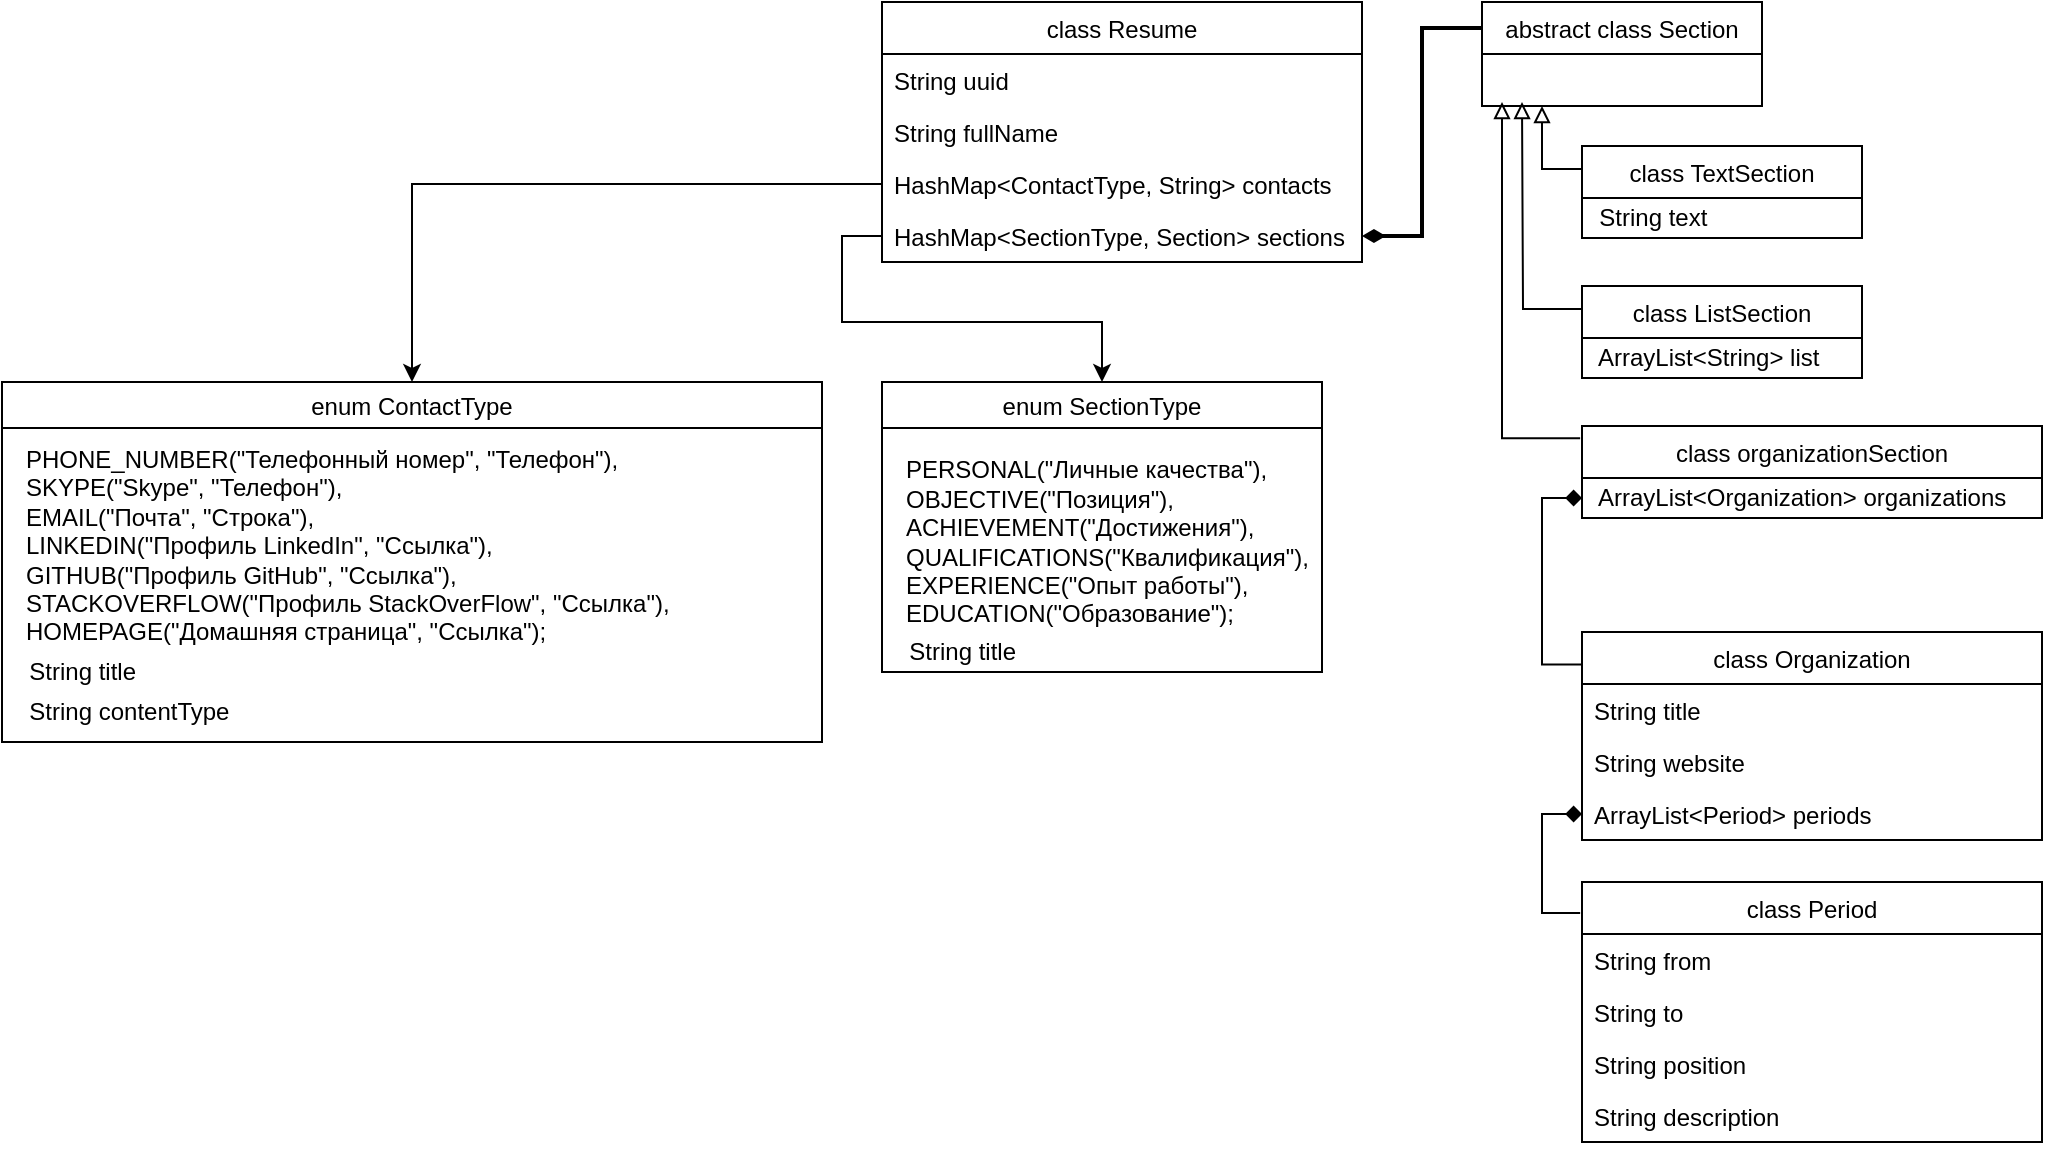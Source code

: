<mxfile version="18.1.1" type="github">
  <diagram name="Page-1" id="5f0bae14-7c28-e335-631c-24af17079c00">
    <mxGraphModel dx="1292" dy="706" grid="1" gridSize="10" guides="1" tooltips="1" connect="1" arrows="1" fold="1" page="1" pageScale="1" pageWidth="1100" pageHeight="850" background="none" math="0" shadow="0">
      <root>
        <mxCell id="0" />
        <mxCell id="1" parent="0" />
        <mxCell id="7Vg-eG6x40Z5Oe9UR-1z-1" value="class Resume" style="swimlane;fontStyle=0;childLayout=stackLayout;horizontal=1;startSize=26;fillColor=none;horizontalStack=0;resizeParent=1;resizeParentMax=0;resizeLast=0;collapsible=1;marginBottom=0;" parent="1" vertex="1">
          <mxGeometry x="480" y="80" width="240" height="130" as="geometry" />
        </mxCell>
        <mxCell id="7Vg-eG6x40Z5Oe9UR-1z-2" value="String uuid" style="text;strokeColor=none;fillColor=none;align=left;verticalAlign=top;spacingLeft=4;spacingRight=4;overflow=hidden;rotatable=0;points=[[0,0.5],[1,0.5]];portConstraint=eastwest;" parent="7Vg-eG6x40Z5Oe9UR-1z-1" vertex="1">
          <mxGeometry y="26" width="240" height="26" as="geometry" />
        </mxCell>
        <mxCell id="7Vg-eG6x40Z5Oe9UR-1z-3" value="String fullName" style="text;strokeColor=none;fillColor=none;align=left;verticalAlign=top;spacingLeft=4;spacingRight=4;overflow=hidden;rotatable=0;points=[[0,0.5],[1,0.5]];portConstraint=eastwest;" parent="7Vg-eG6x40Z5Oe9UR-1z-1" vertex="1">
          <mxGeometry y="52" width="240" height="26" as="geometry" />
        </mxCell>
        <mxCell id="7Vg-eG6x40Z5Oe9UR-1z-4" value="HashMap&lt;ContactType, String&gt; contacts" style="text;strokeColor=none;fillColor=none;align=left;verticalAlign=top;spacingLeft=4;spacingRight=4;overflow=hidden;rotatable=0;points=[[0,0.5],[1,0.5]];portConstraint=eastwest;" parent="7Vg-eG6x40Z5Oe9UR-1z-1" vertex="1">
          <mxGeometry y="78" width="240" height="26" as="geometry" />
        </mxCell>
        <mxCell id="7Vg-eG6x40Z5Oe9UR-1z-5" value="HashMap&lt;SectionType, Section&gt; sections" style="text;strokeColor=none;fillColor=none;align=left;verticalAlign=top;spacingLeft=4;spacingRight=4;overflow=hidden;rotatable=0;points=[[0,0.5],[1,0.5]];portConstraint=eastwest;" parent="7Vg-eG6x40Z5Oe9UR-1z-1" vertex="1">
          <mxGeometry y="104" width="240" height="26" as="geometry" />
        </mxCell>
        <mxCell id="7Vg-eG6x40Z5Oe9UR-1z-6" value="enum SectionType" style="swimlane;fontStyle=0" parent="1" vertex="1">
          <mxGeometry x="480" y="270" width="220" height="145" as="geometry" />
        </mxCell>
        <mxCell id="7Vg-eG6x40Z5Oe9UR-1z-9" value="&lt;div&gt;PERSONAL(&quot;Личные качества&quot;),&lt;/div&gt;&lt;div&gt;OBJECTIVE(&quot;Позиция&quot;),&lt;/div&gt;&lt;div&gt;ACHIEVEMENT(&quot;Достижения&quot;),&lt;/div&gt;&lt;div&gt;QUALIFICATIONS(&quot;Квалификация&quot;),&lt;/div&gt;&lt;div&gt;EXPERIENCE(&quot;Опыт работы&quot;),&lt;/div&gt;&lt;div&gt;EDUCATION(&quot;Образование&quot;);&lt;/div&gt;" style="text;html=1;align=left;verticalAlign=middle;resizable=0;points=[];autosize=1;strokeColor=none;fillColor=none;" parent="7Vg-eG6x40Z5Oe9UR-1z-6" vertex="1">
          <mxGeometry x="10" y="35" width="220" height="90" as="geometry" />
        </mxCell>
        <mxCell id="7Vg-eG6x40Z5Oe9UR-1z-28" value="&amp;nbsp; String title" style="text;html=1;align=left;verticalAlign=middle;resizable=0;points=[];autosize=1;strokeColor=none;fillColor=none;" parent="7Vg-eG6x40Z5Oe9UR-1z-6" vertex="1">
          <mxGeometry x="5" y="125" width="80" height="20" as="geometry" />
        </mxCell>
        <mxCell id="RX78ahUBqozhJ8BlPkfB-3" style="edgeStyle=orthogonalEdgeStyle;rounded=0;orthogonalLoop=1;jettySize=auto;html=1;exitX=0;exitY=0.25;exitDx=0;exitDy=0;entryX=1;entryY=0.5;entryDx=0;entryDy=0;endArrow=diamondThin;endFill=1;strokeWidth=2;" parent="1" source="7Vg-eG6x40Z5Oe9UR-1z-11" target="7Vg-eG6x40Z5Oe9UR-1z-5" edge="1">
          <mxGeometry relative="1" as="geometry" />
        </mxCell>
        <mxCell id="7Vg-eG6x40Z5Oe9UR-1z-11" value="abstract class Section" style="swimlane;fontStyle=0;childLayout=stackLayout;horizontal=1;startSize=26;fillColor=none;horizontalStack=0;resizeParent=1;resizeParentMax=0;resizeLast=0;collapsible=1;marginBottom=0;" parent="1" vertex="1">
          <mxGeometry x="780" y="80" width="140" height="52" as="geometry">
            <mxRectangle x="470" y="70" width="120" height="26" as="alternateBounds" />
          </mxGeometry>
        </mxCell>
        <mxCell id="7Vg-eG6x40Z5Oe9UR-1z-15" value="class TextSection" style="swimlane;fontStyle=0;childLayout=stackLayout;horizontal=1;startSize=26;fillColor=none;horizontalStack=0;resizeParent=1;resizeParentMax=0;resizeLast=0;collapsible=1;marginBottom=0;" parent="1" vertex="1">
          <mxGeometry x="830" y="152" width="140" height="46" as="geometry" />
        </mxCell>
        <mxCell id="7Vg-eG6x40Z5Oe9UR-1z-23" value="&amp;nbsp; String text" style="text;html=1;align=left;verticalAlign=middle;resizable=0;points=[];autosize=1;strokeColor=none;fillColor=none;" parent="7Vg-eG6x40Z5Oe9UR-1z-15" vertex="1">
          <mxGeometry y="26" width="140" height="20" as="geometry" />
        </mxCell>
        <mxCell id="7Vg-eG6x40Z5Oe9UR-1z-16" value="class ListSection" style="swimlane;fontStyle=0;childLayout=stackLayout;horizontal=1;startSize=26;fillColor=none;horizontalStack=0;resizeParent=1;resizeParentMax=0;resizeLast=0;collapsible=1;marginBottom=0;" parent="1" vertex="1">
          <mxGeometry x="830" y="222" width="140" height="46" as="geometry" />
        </mxCell>
        <mxCell id="7Vg-eG6x40Z5Oe9UR-1z-22" value="&amp;nbsp; ArrayList&amp;lt;String&amp;gt; list" style="text;html=1;align=left;verticalAlign=middle;resizable=0;points=[];autosize=1;strokeColor=none;fillColor=none;" parent="7Vg-eG6x40Z5Oe9UR-1z-16" vertex="1">
          <mxGeometry y="26" width="140" height="20" as="geometry" />
        </mxCell>
        <mxCell id="7Vg-eG6x40Z5Oe9UR-1z-17" value="class organizationSection" style="swimlane;fontStyle=0;childLayout=stackLayout;horizontal=1;startSize=26;fillColor=none;horizontalStack=0;resizeParent=1;resizeParentMax=0;resizeLast=0;collapsible=1;marginBottom=0;" parent="1" vertex="1">
          <mxGeometry x="830" y="292" width="230" height="46" as="geometry" />
        </mxCell>
        <mxCell id="7Vg-eG6x40Z5Oe9UR-1z-18" value="&amp;nbsp; ArrayList&amp;lt;Organization&amp;gt; organizations" style="text;html=1;align=left;verticalAlign=middle;resizable=0;points=[];autosize=1;strokeColor=none;fillColor=none;" parent="7Vg-eG6x40Z5Oe9UR-1z-17" vertex="1">
          <mxGeometry y="26" width="230" height="20" as="geometry" />
        </mxCell>
        <mxCell id="7Vg-eG6x40Z5Oe9UR-1z-24" style="edgeStyle=orthogonalEdgeStyle;rounded=0;orthogonalLoop=1;jettySize=auto;html=1;endArrow=block;endFill=0;exitX=0;exitY=0.25;exitDx=0;exitDy=0;" parent="1" source="7Vg-eG6x40Z5Oe9UR-1z-15" edge="1">
          <mxGeometry relative="1" as="geometry">
            <mxPoint x="810" y="132" as="targetPoint" />
          </mxGeometry>
        </mxCell>
        <mxCell id="7Vg-eG6x40Z5Oe9UR-1z-25" style="edgeStyle=orthogonalEdgeStyle;rounded=0;orthogonalLoop=1;jettySize=auto;html=1;endArrow=block;endFill=0;exitX=0;exitY=0.25;exitDx=0;exitDy=0;" parent="1" source="7Vg-eG6x40Z5Oe9UR-1z-16" edge="1">
          <mxGeometry relative="1" as="geometry">
            <mxPoint x="800" y="130" as="targetPoint" />
          </mxGeometry>
        </mxCell>
        <mxCell id="7Vg-eG6x40Z5Oe9UR-1z-26" style="edgeStyle=orthogonalEdgeStyle;rounded=0;orthogonalLoop=1;jettySize=auto;html=1;endArrow=block;endFill=0;exitX=-0.004;exitY=0.132;exitDx=0;exitDy=0;exitPerimeter=0;" parent="1" source="7Vg-eG6x40Z5Oe9UR-1z-17" edge="1">
          <mxGeometry relative="1" as="geometry">
            <mxPoint x="790" y="130" as="targetPoint" />
            <Array as="points">
              <mxPoint x="790" y="298" />
            </Array>
          </mxGeometry>
        </mxCell>
        <mxCell id="7Vg-eG6x40Z5Oe9UR-1z-34" value="enum ContactType" style="swimlane;fontStyle=0" parent="1" vertex="1">
          <mxGeometry x="40" y="270" width="410" height="180" as="geometry" />
        </mxCell>
        <mxCell id="7Vg-eG6x40Z5Oe9UR-1z-36" value="&amp;nbsp; String title" style="text;html=1;align=left;verticalAlign=middle;resizable=0;points=[];autosize=1;strokeColor=none;fillColor=none;" parent="7Vg-eG6x40Z5Oe9UR-1z-34" vertex="1">
          <mxGeometry x="5" y="135" width="80" height="20" as="geometry" />
        </mxCell>
        <mxCell id="7Vg-eG6x40Z5Oe9UR-1z-37" value="&amp;nbsp; String contentType" style="text;html=1;align=left;verticalAlign=middle;resizable=0;points=[];autosize=1;strokeColor=none;fillColor=none;" parent="7Vg-eG6x40Z5Oe9UR-1z-34" vertex="1">
          <mxGeometry x="5" y="155" width="120" height="20" as="geometry" />
        </mxCell>
        <mxCell id="7Vg-eG6x40Z5Oe9UR-1z-40" value="PHONE_NUMBER(&quot;Телефонный номер&quot;, &quot;Телефон&quot;),&lt;br&gt;    SKYPE(&quot;Skype&quot;, &quot;Телефон&quot;),&lt;br&gt;    EMAIL(&quot;Почта&quot;, &quot;Строка&quot;),&lt;br&gt;    LINKEDIN(&quot;Профиль LinkedIn&quot;, &quot;Ссылка&quot;),&lt;br&gt;    GITHUB(&quot;Профиль GitHub&quot;, &quot;Ссылка&quot;),&lt;br&gt;    STACKOVERFLOW(&quot;Профиль StackOverFlow&quot;, &quot;Ссылка&quot;),&lt;br&gt;    HOMEPAGE(&quot;Домашняя страница&quot;, &quot;Ссылка&quot;);" style="text;whiteSpace=wrap;html=1;" parent="7Vg-eG6x40Z5Oe9UR-1z-34" vertex="1">
          <mxGeometry x="10" y="25" width="400" height="110" as="geometry" />
        </mxCell>
        <mxCell id="RX78ahUBqozhJ8BlPkfB-1" style="edgeStyle=orthogonalEdgeStyle;rounded=0;orthogonalLoop=1;jettySize=auto;html=1;exitX=0;exitY=0.5;exitDx=0;exitDy=0;entryX=0.5;entryY=0;entryDx=0;entryDy=0;" parent="1" source="7Vg-eG6x40Z5Oe9UR-1z-4" target="7Vg-eG6x40Z5Oe9UR-1z-34" edge="1">
          <mxGeometry relative="1" as="geometry" />
        </mxCell>
        <mxCell id="RX78ahUBqozhJ8BlPkfB-2" style="edgeStyle=orthogonalEdgeStyle;rounded=0;orthogonalLoop=1;jettySize=auto;html=1;exitX=0;exitY=0.5;exitDx=0;exitDy=0;entryX=0.5;entryY=0;entryDx=0;entryDy=0;" parent="1" source="7Vg-eG6x40Z5Oe9UR-1z-5" target="7Vg-eG6x40Z5Oe9UR-1z-6" edge="1">
          <mxGeometry relative="1" as="geometry" />
        </mxCell>
        <mxCell id="RX78ahUBqozhJ8BlPkfB-4" value="class Organization" style="swimlane;fontStyle=0;childLayout=stackLayout;horizontal=1;startSize=26;fillColor=none;horizontalStack=0;resizeParent=1;resizeParentMax=0;resizeLast=0;collapsible=1;marginBottom=0;" parent="1" vertex="1">
          <mxGeometry x="830" y="395" width="230" height="104" as="geometry" />
        </mxCell>
        <mxCell id="RX78ahUBqozhJ8BlPkfB-5" value="String title" style="text;strokeColor=none;fillColor=none;align=left;verticalAlign=top;spacingLeft=4;spacingRight=4;overflow=hidden;rotatable=0;points=[[0,0.5],[1,0.5]];portConstraint=eastwest;" parent="RX78ahUBqozhJ8BlPkfB-4" vertex="1">
          <mxGeometry y="26" width="230" height="26" as="geometry" />
        </mxCell>
        <mxCell id="RX78ahUBqozhJ8BlPkfB-6" value="String website" style="text;strokeColor=none;fillColor=none;align=left;verticalAlign=top;spacingLeft=4;spacingRight=4;overflow=hidden;rotatable=0;points=[[0,0.5],[1,0.5]];portConstraint=eastwest;" parent="RX78ahUBqozhJ8BlPkfB-4" vertex="1">
          <mxGeometry y="52" width="230" height="26" as="geometry" />
        </mxCell>
        <mxCell id="RX78ahUBqozhJ8BlPkfB-7" value="ArrayList&lt;Period&gt; periods" style="text;strokeColor=none;fillColor=none;align=left;verticalAlign=top;spacingLeft=4;spacingRight=4;overflow=hidden;rotatable=0;points=[[0,0.5],[1,0.5]];portConstraint=eastwest;" parent="RX78ahUBqozhJ8BlPkfB-4" vertex="1">
          <mxGeometry y="78" width="230" height="26" as="geometry" />
        </mxCell>
        <mxCell id="RX78ahUBqozhJ8BlPkfB-9" style="edgeStyle=orthogonalEdgeStyle;rounded=0;orthogonalLoop=1;jettySize=auto;html=1;endArrow=none;endFill=0;strokeWidth=1;entryX=-0.002;entryY=0.156;entryDx=0;entryDy=0;entryPerimeter=0;startArrow=diamond;startFill=1;" parent="1" source="7Vg-eG6x40Z5Oe9UR-1z-18" target="RX78ahUBqozhJ8BlPkfB-4" edge="1">
          <mxGeometry relative="1" as="geometry">
            <mxPoint x="810" y="420" as="targetPoint" />
            <Array as="points">
              <mxPoint x="810" y="328" />
              <mxPoint x="810" y="411" />
            </Array>
          </mxGeometry>
        </mxCell>
        <mxCell id="RX78ahUBqozhJ8BlPkfB-10" value="class Period" style="swimlane;fontStyle=0;childLayout=stackLayout;horizontal=1;startSize=26;fillColor=none;horizontalStack=0;resizeParent=1;resizeParentMax=0;resizeLast=0;collapsible=1;marginBottom=0;" parent="1" vertex="1">
          <mxGeometry x="830" y="520" width="230" height="130" as="geometry" />
        </mxCell>
        <mxCell id="RX78ahUBqozhJ8BlPkfB-11" value="String from" style="text;strokeColor=none;fillColor=none;align=left;verticalAlign=top;spacingLeft=4;spacingRight=4;overflow=hidden;rotatable=0;points=[[0,0.5],[1,0.5]];portConstraint=eastwest;" parent="RX78ahUBqozhJ8BlPkfB-10" vertex="1">
          <mxGeometry y="26" width="230" height="26" as="geometry" />
        </mxCell>
        <mxCell id="RX78ahUBqozhJ8BlPkfB-12" value="String to" style="text;strokeColor=none;fillColor=none;align=left;verticalAlign=top;spacingLeft=4;spacingRight=4;overflow=hidden;rotatable=0;points=[[0,0.5],[1,0.5]];portConstraint=eastwest;" parent="RX78ahUBqozhJ8BlPkfB-10" vertex="1">
          <mxGeometry y="52" width="230" height="26" as="geometry" />
        </mxCell>
        <mxCell id="RX78ahUBqozhJ8BlPkfB-13" value="String position" style="text;strokeColor=none;fillColor=none;align=left;verticalAlign=top;spacingLeft=4;spacingRight=4;overflow=hidden;rotatable=0;points=[[0,0.5],[1,0.5]];portConstraint=eastwest;" parent="RX78ahUBqozhJ8BlPkfB-10" vertex="1">
          <mxGeometry y="78" width="230" height="26" as="geometry" />
        </mxCell>
        <mxCell id="RX78ahUBqozhJ8BlPkfB-14" value="String description" style="text;strokeColor=none;fillColor=none;align=left;verticalAlign=top;spacingLeft=4;spacingRight=4;overflow=hidden;rotatable=0;points=[[0,0.5],[1,0.5]];portConstraint=eastwest;" parent="RX78ahUBqozhJ8BlPkfB-10" vertex="1">
          <mxGeometry y="104" width="230" height="26" as="geometry" />
        </mxCell>
        <mxCell id="RX78ahUBqozhJ8BlPkfB-15" style="edgeStyle=orthogonalEdgeStyle;rounded=0;orthogonalLoop=1;jettySize=auto;html=1;exitX=0;exitY=0.5;exitDx=0;exitDy=0;entryX=-0.004;entryY=0.119;entryDx=0;entryDy=0;entryPerimeter=0;endArrow=none;endFill=0;strokeWidth=1;startArrow=diamond;startFill=1;" parent="1" source="RX78ahUBqozhJ8BlPkfB-7" target="RX78ahUBqozhJ8BlPkfB-10" edge="1">
          <mxGeometry relative="1" as="geometry" />
        </mxCell>
      </root>
    </mxGraphModel>
  </diagram>
</mxfile>
